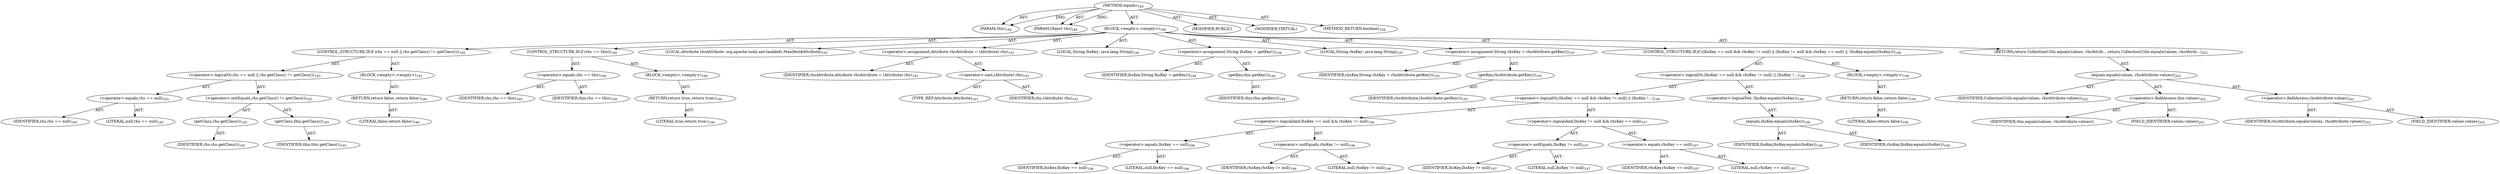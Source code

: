 digraph "equals" {  
"111669149700" [label = <(METHOD,equals)<SUB>184</SUB>> ]
"115964116992" [label = <(PARAM,this)<SUB>184</SUB>> ]
"115964117021" [label = <(PARAM,Object rhs)<SUB>184</SUB>> ]
"25769803781" [label = <(BLOCK,&lt;empty&gt;,&lt;empty&gt;)<SUB>184</SUB>> ]
"47244640257" [label = <(CONTROL_STRUCTURE,IF,if (rhs == null || rhs.getClass() != getClass()))<SUB>185</SUB>> ]
"30064771111" [label = <(&lt;operator&gt;.logicalOr,rhs == null || rhs.getClass() != getClass())<SUB>185</SUB>> ]
"30064771112" [label = <(&lt;operator&gt;.equals,rhs == null)<SUB>185</SUB>> ]
"68719476793" [label = <(IDENTIFIER,rhs,rhs == null)<SUB>185</SUB>> ]
"90194313224" [label = <(LITERAL,null,rhs == null)<SUB>185</SUB>> ]
"30064771113" [label = <(&lt;operator&gt;.notEquals,rhs.getClass() != getClass())<SUB>185</SUB>> ]
"30064771114" [label = <(getClass,rhs.getClass())<SUB>185</SUB>> ]
"68719476794" [label = <(IDENTIFIER,rhs,rhs.getClass())<SUB>185</SUB>> ]
"30064771115" [label = <(getClass,this.getClass())<SUB>185</SUB>> ]
"68719476736" [label = <(IDENTIFIER,this,this.getClass())<SUB>185</SUB>> ]
"25769803782" [label = <(BLOCK,&lt;empty&gt;,&lt;empty&gt;)<SUB>185</SUB>> ]
"146028888065" [label = <(RETURN,return false;,return false;)<SUB>186</SUB>> ]
"90194313225" [label = <(LITERAL,false,return false;)<SUB>186</SUB>> ]
"47244640258" [label = <(CONTROL_STRUCTURE,IF,if (rhs == this))<SUB>189</SUB>> ]
"30064771116" [label = <(&lt;operator&gt;.equals,rhs == this)<SUB>189</SUB>> ]
"68719476795" [label = <(IDENTIFIER,rhs,rhs == this)<SUB>189</SUB>> ]
"68719476737" [label = <(IDENTIFIER,this,rhs == this)<SUB>189</SUB>> ]
"25769803783" [label = <(BLOCK,&lt;empty&gt;,&lt;empty&gt;)<SUB>189</SUB>> ]
"146028888066" [label = <(RETURN,return true;,return true;)<SUB>190</SUB>> ]
"90194313226" [label = <(LITERAL,true,return true;)<SUB>190</SUB>> ]
"94489280513" [label = <(LOCAL,Attribute rhsAttribute: org.apache.tools.ant.taskdefs.Manifest$Attribute)<SUB>193</SUB>> ]
"30064771117" [label = <(&lt;operator&gt;.assignment,Attribute rhsAttribute = (Attribute) rhs)<SUB>193</SUB>> ]
"68719476796" [label = <(IDENTIFIER,rhsAttribute,Attribute rhsAttribute = (Attribute) rhs)<SUB>193</SUB>> ]
"30064771118" [label = <(&lt;operator&gt;.cast,(Attribute) rhs)<SUB>193</SUB>> ]
"180388626432" [label = <(TYPE_REF,Attribute,Attribute)<SUB>193</SUB>> ]
"68719476797" [label = <(IDENTIFIER,rhs,(Attribute) rhs)<SUB>193</SUB>> ]
"94489280514" [label = <(LOCAL,String lhsKey: java.lang.String)<SUB>194</SUB>> ]
"30064771119" [label = <(&lt;operator&gt;.assignment,String lhsKey = getKey())<SUB>194</SUB>> ]
"68719476798" [label = <(IDENTIFIER,lhsKey,String lhsKey = getKey())<SUB>194</SUB>> ]
"30064771120" [label = <(getKey,this.getKey())<SUB>194</SUB>> ]
"68719476738" [label = <(IDENTIFIER,this,this.getKey())<SUB>194</SUB>> ]
"94489280515" [label = <(LOCAL,String rhsKey: java.lang.String)<SUB>195</SUB>> ]
"30064771121" [label = <(&lt;operator&gt;.assignment,String rhsKey = rhsAttribute.getKey())<SUB>195</SUB>> ]
"68719476799" [label = <(IDENTIFIER,rhsKey,String rhsKey = rhsAttribute.getKey())<SUB>195</SUB>> ]
"30064771122" [label = <(getKey,rhsAttribute.getKey())<SUB>195</SUB>> ]
"68719476800" [label = <(IDENTIFIER,rhsAttribute,rhsAttribute.getKey())<SUB>195</SUB>> ]
"47244640259" [label = <(CONTROL_STRUCTURE,IF,if ((lhsKey == null &amp;&amp; rhsKey != null) || (lhsKey != null &amp;&amp; rhsKey == null) || !lhsKey.equals(rhsKey)))<SUB>196</SUB>> ]
"30064771123" [label = <(&lt;operator&gt;.logicalOr,(lhsKey == null &amp;&amp; rhsKey != null) || (lhsKey !...)<SUB>196</SUB>> ]
"30064771124" [label = <(&lt;operator&gt;.logicalOr,(lhsKey == null &amp;&amp; rhsKey != null) || (lhsKey !...)<SUB>196</SUB>> ]
"30064771125" [label = <(&lt;operator&gt;.logicalAnd,lhsKey == null &amp;&amp; rhsKey != null)<SUB>196</SUB>> ]
"30064771126" [label = <(&lt;operator&gt;.equals,lhsKey == null)<SUB>196</SUB>> ]
"68719476801" [label = <(IDENTIFIER,lhsKey,lhsKey == null)<SUB>196</SUB>> ]
"90194313227" [label = <(LITERAL,null,lhsKey == null)<SUB>196</SUB>> ]
"30064771127" [label = <(&lt;operator&gt;.notEquals,rhsKey != null)<SUB>196</SUB>> ]
"68719476802" [label = <(IDENTIFIER,rhsKey,rhsKey != null)<SUB>196</SUB>> ]
"90194313228" [label = <(LITERAL,null,rhsKey != null)<SUB>196</SUB>> ]
"30064771128" [label = <(&lt;operator&gt;.logicalAnd,lhsKey != null &amp;&amp; rhsKey == null)<SUB>197</SUB>> ]
"30064771129" [label = <(&lt;operator&gt;.notEquals,lhsKey != null)<SUB>197</SUB>> ]
"68719476803" [label = <(IDENTIFIER,lhsKey,lhsKey != null)<SUB>197</SUB>> ]
"90194313229" [label = <(LITERAL,null,lhsKey != null)<SUB>197</SUB>> ]
"30064771130" [label = <(&lt;operator&gt;.equals,rhsKey == null)<SUB>197</SUB>> ]
"68719476804" [label = <(IDENTIFIER,rhsKey,rhsKey == null)<SUB>197</SUB>> ]
"90194313230" [label = <(LITERAL,null,rhsKey == null)<SUB>197</SUB>> ]
"30064771131" [label = <(&lt;operator&gt;.logicalNot,!lhsKey.equals(rhsKey))<SUB>198</SUB>> ]
"30064771132" [label = <(equals,lhsKey.equals(rhsKey))<SUB>198</SUB>> ]
"68719476805" [label = <(IDENTIFIER,lhsKey,lhsKey.equals(rhsKey))<SUB>198</SUB>> ]
"68719476806" [label = <(IDENTIFIER,rhsKey,lhsKey.equals(rhsKey))<SUB>198</SUB>> ]
"25769803784" [label = <(BLOCK,&lt;empty&gt;,&lt;empty&gt;)<SUB>198</SUB>> ]
"146028888067" [label = <(RETURN,return false;,return false;)<SUB>199</SUB>> ]
"90194313231" [label = <(LITERAL,false,return false;)<SUB>199</SUB>> ]
"146028888068" [label = <(RETURN,return CollectionUtils.equals(values, rhsAttrib...,return CollectionUtils.equals(values, rhsAttrib...)<SUB>202</SUB>> ]
"30064771133" [label = <(equals,equals(values, rhsAttribute.values))<SUB>202</SUB>> ]
"68719476807" [label = <(IDENTIFIER,CollectionUtils,equals(values, rhsAttribute.values))<SUB>202</SUB>> ]
"30064771134" [label = <(&lt;operator&gt;.fieldAccess,this.values)<SUB>202</SUB>> ]
"68719476808" [label = <(IDENTIFIER,this,equals(values, rhsAttribute.values))> ]
"55834574863" [label = <(FIELD_IDENTIFIER,values,values)<SUB>202</SUB>> ]
"30064771135" [label = <(&lt;operator&gt;.fieldAccess,rhsAttribute.values)<SUB>202</SUB>> ]
"68719476809" [label = <(IDENTIFIER,rhsAttribute,equals(values, rhsAttribute.values))<SUB>202</SUB>> ]
"55834574864" [label = <(FIELD_IDENTIFIER,values,values)<SUB>202</SUB>> ]
"133143986205" [label = <(MODIFIER,PUBLIC)> ]
"133143986206" [label = <(MODIFIER,VIRTUAL)> ]
"128849018884" [label = <(METHOD_RETURN,boolean)<SUB>184</SUB>> ]
  "111669149700" -> "115964116992"  [ label = "AST: "] 
  "111669149700" -> "115964117021"  [ label = "AST: "] 
  "111669149700" -> "25769803781"  [ label = "AST: "] 
  "111669149700" -> "133143986205"  [ label = "AST: "] 
  "111669149700" -> "133143986206"  [ label = "AST: "] 
  "111669149700" -> "128849018884"  [ label = "AST: "] 
  "25769803781" -> "47244640257"  [ label = "AST: "] 
  "25769803781" -> "47244640258"  [ label = "AST: "] 
  "25769803781" -> "94489280513"  [ label = "AST: "] 
  "25769803781" -> "30064771117"  [ label = "AST: "] 
  "25769803781" -> "94489280514"  [ label = "AST: "] 
  "25769803781" -> "30064771119"  [ label = "AST: "] 
  "25769803781" -> "94489280515"  [ label = "AST: "] 
  "25769803781" -> "30064771121"  [ label = "AST: "] 
  "25769803781" -> "47244640259"  [ label = "AST: "] 
  "25769803781" -> "146028888068"  [ label = "AST: "] 
  "47244640257" -> "30064771111"  [ label = "AST: "] 
  "47244640257" -> "25769803782"  [ label = "AST: "] 
  "30064771111" -> "30064771112"  [ label = "AST: "] 
  "30064771111" -> "30064771113"  [ label = "AST: "] 
  "30064771112" -> "68719476793"  [ label = "AST: "] 
  "30064771112" -> "90194313224"  [ label = "AST: "] 
  "30064771113" -> "30064771114"  [ label = "AST: "] 
  "30064771113" -> "30064771115"  [ label = "AST: "] 
  "30064771114" -> "68719476794"  [ label = "AST: "] 
  "30064771115" -> "68719476736"  [ label = "AST: "] 
  "25769803782" -> "146028888065"  [ label = "AST: "] 
  "146028888065" -> "90194313225"  [ label = "AST: "] 
  "47244640258" -> "30064771116"  [ label = "AST: "] 
  "47244640258" -> "25769803783"  [ label = "AST: "] 
  "30064771116" -> "68719476795"  [ label = "AST: "] 
  "30064771116" -> "68719476737"  [ label = "AST: "] 
  "25769803783" -> "146028888066"  [ label = "AST: "] 
  "146028888066" -> "90194313226"  [ label = "AST: "] 
  "30064771117" -> "68719476796"  [ label = "AST: "] 
  "30064771117" -> "30064771118"  [ label = "AST: "] 
  "30064771118" -> "180388626432"  [ label = "AST: "] 
  "30064771118" -> "68719476797"  [ label = "AST: "] 
  "30064771119" -> "68719476798"  [ label = "AST: "] 
  "30064771119" -> "30064771120"  [ label = "AST: "] 
  "30064771120" -> "68719476738"  [ label = "AST: "] 
  "30064771121" -> "68719476799"  [ label = "AST: "] 
  "30064771121" -> "30064771122"  [ label = "AST: "] 
  "30064771122" -> "68719476800"  [ label = "AST: "] 
  "47244640259" -> "30064771123"  [ label = "AST: "] 
  "47244640259" -> "25769803784"  [ label = "AST: "] 
  "30064771123" -> "30064771124"  [ label = "AST: "] 
  "30064771123" -> "30064771131"  [ label = "AST: "] 
  "30064771124" -> "30064771125"  [ label = "AST: "] 
  "30064771124" -> "30064771128"  [ label = "AST: "] 
  "30064771125" -> "30064771126"  [ label = "AST: "] 
  "30064771125" -> "30064771127"  [ label = "AST: "] 
  "30064771126" -> "68719476801"  [ label = "AST: "] 
  "30064771126" -> "90194313227"  [ label = "AST: "] 
  "30064771127" -> "68719476802"  [ label = "AST: "] 
  "30064771127" -> "90194313228"  [ label = "AST: "] 
  "30064771128" -> "30064771129"  [ label = "AST: "] 
  "30064771128" -> "30064771130"  [ label = "AST: "] 
  "30064771129" -> "68719476803"  [ label = "AST: "] 
  "30064771129" -> "90194313229"  [ label = "AST: "] 
  "30064771130" -> "68719476804"  [ label = "AST: "] 
  "30064771130" -> "90194313230"  [ label = "AST: "] 
  "30064771131" -> "30064771132"  [ label = "AST: "] 
  "30064771132" -> "68719476805"  [ label = "AST: "] 
  "30064771132" -> "68719476806"  [ label = "AST: "] 
  "25769803784" -> "146028888067"  [ label = "AST: "] 
  "146028888067" -> "90194313231"  [ label = "AST: "] 
  "146028888068" -> "30064771133"  [ label = "AST: "] 
  "30064771133" -> "68719476807"  [ label = "AST: "] 
  "30064771133" -> "30064771134"  [ label = "AST: "] 
  "30064771133" -> "30064771135"  [ label = "AST: "] 
  "30064771134" -> "68719476808"  [ label = "AST: "] 
  "30064771134" -> "55834574863"  [ label = "AST: "] 
  "30064771135" -> "68719476809"  [ label = "AST: "] 
  "30064771135" -> "55834574864"  [ label = "AST: "] 
  "111669149700" -> "115964116992"  [ label = "DDG: "] 
  "111669149700" -> "115964117021"  [ label = "DDG: "] 
}
